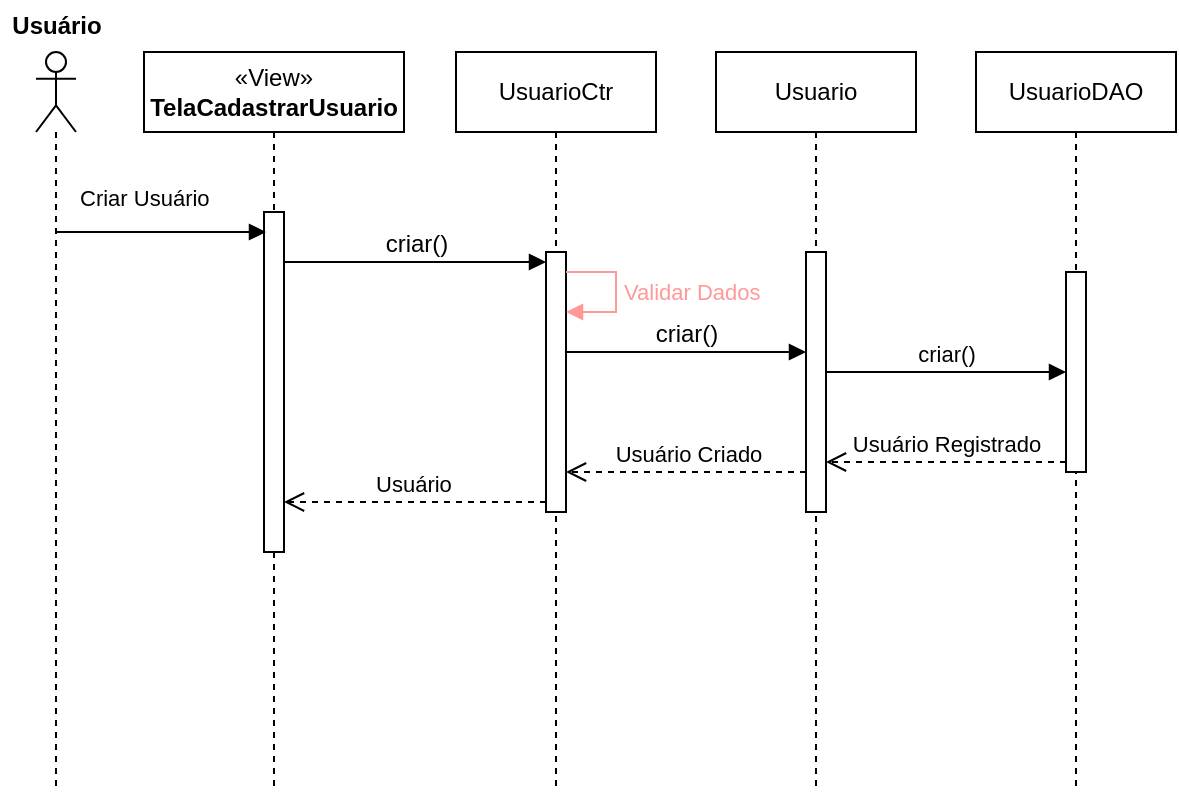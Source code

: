 <mxfile version="24.2.2" type="github">
  <diagram name="Página-1" id="wqUuUNvkkcuJHxzJ-vZy">
    <mxGraphModel dx="2268" dy="265" grid="1" gridSize="10" guides="1" tooltips="1" connect="1" arrows="1" fold="1" page="1" pageScale="1" pageWidth="827" pageHeight="1169" math="0" shadow="0">
      <root>
        <mxCell id="0" />
        <mxCell id="1" parent="0" />
        <mxCell id="6LJwA5GQckkRtoz5Uk3Q-1" value="" style="shape=umlLifeline;perimeter=lifelinePerimeter;whiteSpace=wrap;html=1;container=1;dropTarget=0;collapsible=0;recursiveResize=0;outlineConnect=0;portConstraint=eastwest;newEdgeStyle={&quot;curved&quot;:0,&quot;rounded&quot;:0};participant=umlActor;" vertex="1" parent="1">
          <mxGeometry x="-1530" y="80" width="20" height="370" as="geometry" />
        </mxCell>
        <mxCell id="6LJwA5GQckkRtoz5Uk3Q-2" value="«View»&lt;br&gt;&lt;b&gt;TelaCadastrarUsuario&lt;/b&gt;" style="shape=umlLifeline;perimeter=lifelinePerimeter;whiteSpace=wrap;html=1;container=1;dropTarget=0;collapsible=0;recursiveResize=0;outlineConnect=0;portConstraint=eastwest;newEdgeStyle={&quot;curved&quot;:0,&quot;rounded&quot;:0};" vertex="1" parent="1">
          <mxGeometry x="-1476" y="80" width="130" height="370" as="geometry" />
        </mxCell>
        <mxCell id="6LJwA5GQckkRtoz5Uk3Q-3" value="" style="html=1;points=[[0,0,0,0,5],[0,1,0,0,-5],[1,0,0,0,5],[1,1,0,0,-5]];perimeter=orthogonalPerimeter;outlineConnect=0;targetShapes=umlLifeline;portConstraint=eastwest;newEdgeStyle={&quot;curved&quot;:0,&quot;rounded&quot;:0};" vertex="1" parent="6LJwA5GQckkRtoz5Uk3Q-2">
          <mxGeometry x="60" y="80" width="10" height="170" as="geometry" />
        </mxCell>
        <mxCell id="6LJwA5GQckkRtoz5Uk3Q-4" value="&lt;span style=&quot;font-family: Helvetica; font-size: 12px; font-style: normal; font-variant-ligatures: normal; font-variant-caps: normal; font-weight: 400; letter-spacing: normal; orphans: 2; text-align: center; text-indent: 0px; text-transform: none; widows: 2; word-spacing: 0px; -webkit-text-stroke-width: 0px; white-space: nowrap; text-decoration-thickness: initial; text-decoration-style: initial; text-decoration-color: initial; float: none; display: inline !important;&quot;&gt;Usuario&lt;/span&gt;" style="shape=umlLifeline;perimeter=lifelinePerimeter;whiteSpace=wrap;html=1;container=1;dropTarget=0;collapsible=0;recursiveResize=0;outlineConnect=0;portConstraint=eastwest;newEdgeStyle={&quot;curved&quot;:0,&quot;rounded&quot;:0};" vertex="1" parent="1">
          <mxGeometry x="-1190" y="80" width="100" height="370" as="geometry" />
        </mxCell>
        <mxCell id="6LJwA5GQckkRtoz5Uk3Q-5" value="" style="html=1;points=[[0,0,0,0,5],[0,1,0,0,-5],[1,0,0,0,5],[1,1,0,0,-5]];perimeter=orthogonalPerimeter;outlineConnect=0;targetShapes=umlLifeline;portConstraint=eastwest;newEdgeStyle={&quot;curved&quot;:0,&quot;rounded&quot;:0};" vertex="1" parent="6LJwA5GQckkRtoz5Uk3Q-4">
          <mxGeometry x="45" y="100" width="10" height="130" as="geometry" />
        </mxCell>
        <mxCell id="6LJwA5GQckkRtoz5Uk3Q-7" value="UsuarioDAO" style="shape=umlLifeline;perimeter=lifelinePerimeter;whiteSpace=wrap;html=1;container=1;dropTarget=0;collapsible=0;recursiveResize=0;outlineConnect=0;portConstraint=eastwest;newEdgeStyle={&quot;curved&quot;:0,&quot;rounded&quot;:0};" vertex="1" parent="1">
          <mxGeometry x="-1060" y="80" width="100" height="370" as="geometry" />
        </mxCell>
        <mxCell id="6LJwA5GQckkRtoz5Uk3Q-8" value="" style="html=1;points=[[0,0,0,0,5],[0,1,0,0,-5],[1,0,0,0,5],[1,1,0,0,-5]];perimeter=orthogonalPerimeter;outlineConnect=0;targetShapes=umlLifeline;portConstraint=eastwest;newEdgeStyle={&quot;curved&quot;:0,&quot;rounded&quot;:0};" vertex="1" parent="6LJwA5GQckkRtoz5Uk3Q-7">
          <mxGeometry x="45" y="110" width="10" height="100" as="geometry" />
        </mxCell>
        <mxCell id="6LJwA5GQckkRtoz5Uk3Q-10" value="&lt;span style=&quot;text-wrap: nowrap;&quot;&gt;UsuarioCtr&lt;/span&gt;" style="shape=umlLifeline;perimeter=lifelinePerimeter;whiteSpace=wrap;html=1;container=1;dropTarget=0;collapsible=0;recursiveResize=0;outlineConnect=0;portConstraint=eastwest;newEdgeStyle={&quot;curved&quot;:0,&quot;rounded&quot;:0};" vertex="1" parent="1">
          <mxGeometry x="-1320" y="80" width="100" height="370" as="geometry" />
        </mxCell>
        <mxCell id="6LJwA5GQckkRtoz5Uk3Q-11" value="" style="html=1;points=[[0,0,0,0,5],[0,1,0,0,-5],[1,0,0,0,5],[1,1,0,0,-5]];perimeter=orthogonalPerimeter;outlineConnect=0;targetShapes=umlLifeline;portConstraint=eastwest;newEdgeStyle={&quot;curved&quot;:0,&quot;rounded&quot;:0};" vertex="1" parent="6LJwA5GQckkRtoz5Uk3Q-10">
          <mxGeometry x="45" y="100" width="10" height="130" as="geometry" />
        </mxCell>
        <mxCell id="6LJwA5GQckkRtoz5Uk3Q-38" value="&lt;font color=&quot;#ff9999&quot;&gt;Validar Dados&lt;/font&gt;" style="html=1;align=left;spacingLeft=2;endArrow=block;rounded=0;edgeStyle=orthogonalEdgeStyle;curved=0;rounded=0;strokeColor=#FF9999;" edge="1" parent="6LJwA5GQckkRtoz5Uk3Q-10" source="6LJwA5GQckkRtoz5Uk3Q-11">
          <mxGeometry relative="1" as="geometry">
            <mxPoint x="50" y="100" as="sourcePoint" />
            <Array as="points">
              <mxPoint x="80" y="110" />
              <mxPoint x="80" y="130" />
            </Array>
            <mxPoint x="55" y="130" as="targetPoint" />
            <mxPoint as="offset" />
          </mxGeometry>
        </mxCell>
        <mxCell id="6LJwA5GQckkRtoz5Uk3Q-13" value="Criar Usuário" style="endArrow=block;endFill=1;html=1;edgeStyle=orthogonalEdgeStyle;align=left;verticalAlign=top;rounded=0;entryX=-0.166;entryY=0.047;entryDx=0;entryDy=0;entryPerimeter=0;" edge="1" parent="1">
          <mxGeometry x="-0.808" y="30" relative="1" as="geometry">
            <mxPoint x="-1520.071" y="170" as="sourcePoint" />
            <mxPoint x="-1415" y="170" as="targetPoint" />
            <mxPoint as="offset" />
            <Array as="points">
              <mxPoint x="-1435" y="170" />
              <mxPoint x="-1435" y="170" />
            </Array>
          </mxGeometry>
        </mxCell>
        <mxCell id="6LJwA5GQckkRtoz5Uk3Q-18" value="Usuário" style="text;align=center;fontStyle=1;verticalAlign=middle;spacingLeft=3;spacingRight=3;strokeColor=none;rotatable=0;points=[[0,0.5],[1,0.5]];portConstraint=eastwest;html=1;" vertex="1" parent="1">
          <mxGeometry x="-1548" y="54" width="56" height="26" as="geometry" />
        </mxCell>
        <mxCell id="6LJwA5GQckkRtoz5Uk3Q-19" value="&lt;span style=&quot;font-size: 12px; text-align: left;&quot;&gt;criar()&lt;/span&gt;" style="html=1;verticalAlign=bottom;endArrow=block;curved=0;rounded=0;exitX=1;exitY=0;exitDx=0;exitDy=5;exitPerimeter=0;entryX=0;entryY=0;entryDx=0;entryDy=5;entryPerimeter=0;" edge="1" parent="1">
          <mxGeometry relative="1" as="geometry">
            <mxPoint x="-1265" y="230" as="sourcePoint" />
            <mxPoint as="offset" />
            <mxPoint x="-1145" y="230" as="targetPoint" />
          </mxGeometry>
        </mxCell>
        <mxCell id="6LJwA5GQckkRtoz5Uk3Q-20" value="criar()" style="html=1;verticalAlign=bottom;endArrow=block;curved=0;rounded=0;entryX=0;entryY=0;entryDx=0;entryDy=5;" edge="1" parent="1">
          <mxGeometry relative="1" as="geometry">
            <mxPoint x="-1135" y="240" as="sourcePoint" />
            <mxPoint x="-1015" y="240" as="targetPoint" />
          </mxGeometry>
        </mxCell>
        <mxCell id="6LJwA5GQckkRtoz5Uk3Q-21" value="Usuário Registrado" style="html=1;verticalAlign=bottom;endArrow=open;dashed=1;endSize=8;curved=0;rounded=0;exitX=0;exitY=1;exitDx=0;exitDy=-5;" edge="1" parent="1" source="6LJwA5GQckkRtoz5Uk3Q-8" target="6LJwA5GQckkRtoz5Uk3Q-5">
          <mxGeometry relative="1" as="geometry">
            <mxPoint x="-1120" y="295" as="targetPoint" />
          </mxGeometry>
        </mxCell>
        <mxCell id="6LJwA5GQckkRtoz5Uk3Q-24" value="Usuário&amp;nbsp;Criado" style="html=1;verticalAlign=bottom;endArrow=open;dashed=1;endSize=8;curved=0;rounded=0;exitX=0;exitY=1;exitDx=0;exitDy=-5;" edge="1" parent="1">
          <mxGeometry x="-0.005" relative="1" as="geometry">
            <mxPoint x="-1265" y="290" as="targetPoint" />
            <mxPoint as="offset" />
            <mxPoint x="-1145" y="290.0" as="sourcePoint" />
            <Array as="points">
              <mxPoint x="-1205" y="290" />
            </Array>
          </mxGeometry>
        </mxCell>
        <mxCell id="6LJwA5GQckkRtoz5Uk3Q-25" value="Usuário&amp;nbsp;" style="html=1;verticalAlign=bottom;endArrow=open;dashed=1;endSize=8;curved=0;rounded=0;exitX=0;exitY=1;exitDx=0;exitDy=-5;exitPerimeter=0;" edge="1" parent="1" source="6LJwA5GQckkRtoz5Uk3Q-11" target="6LJwA5GQckkRtoz5Uk3Q-3">
          <mxGeometry relative="1" as="geometry">
            <mxPoint x="-1405" y="430" as="targetPoint" />
            <mxPoint x="-1275" y="430" as="sourcePoint" />
          </mxGeometry>
        </mxCell>
        <mxCell id="6LJwA5GQckkRtoz5Uk3Q-28" value="&lt;span style=&quot;font-size: 12px; text-align: left;&quot;&gt;criar()&lt;/span&gt;" style="html=1;verticalAlign=bottom;endArrow=block;curved=0;rounded=0;entryX=0;entryY=0;entryDx=0;entryDy=5;entryPerimeter=0;" edge="1" parent="1" target="6LJwA5GQckkRtoz5Uk3Q-11" source="6LJwA5GQckkRtoz5Uk3Q-3">
          <mxGeometry x="0.008" relative="1" as="geometry">
            <mxPoint x="-1405" y="310" as="sourcePoint" />
            <mxPoint as="offset" />
            <mxPoint x="-1285" y="310" as="targetPoint" />
          </mxGeometry>
        </mxCell>
      </root>
    </mxGraphModel>
  </diagram>
</mxfile>
